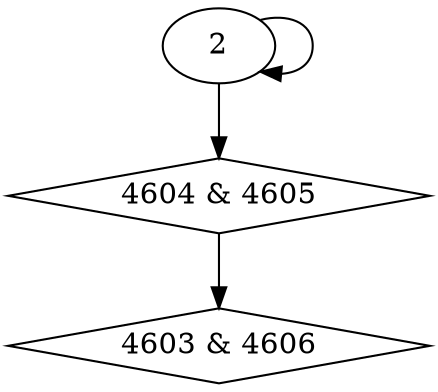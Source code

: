 digraph {
0 [label = "4603 & 4606", shape = diamond];
1 [label = "4604 & 4605", shape = diamond];
1 -> 0;
2 -> 1;
2 -> 2;
}
